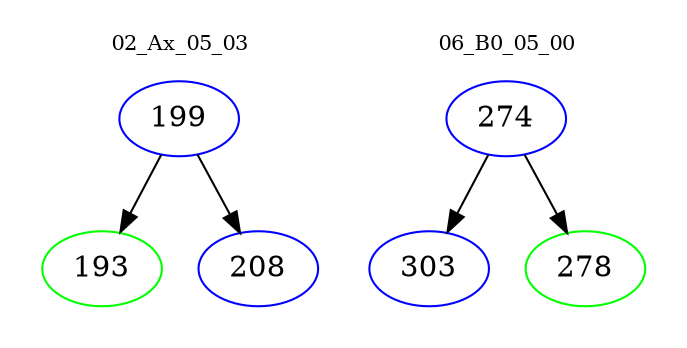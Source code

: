 digraph{
subgraph cluster_0 {
color = white
label = "02_Ax_05_03";
fontsize=10;
T0_199 [label="199", color="blue"]
T0_199 -> T0_193 [color="black"]
T0_193 [label="193", color="green"]
T0_199 -> T0_208 [color="black"]
T0_208 [label="208", color="blue"]
}
subgraph cluster_1 {
color = white
label = "06_B0_05_00";
fontsize=10;
T1_274 [label="274", color="blue"]
T1_274 -> T1_303 [color="black"]
T1_303 [label="303", color="blue"]
T1_274 -> T1_278 [color="black"]
T1_278 [label="278", color="green"]
}
}
